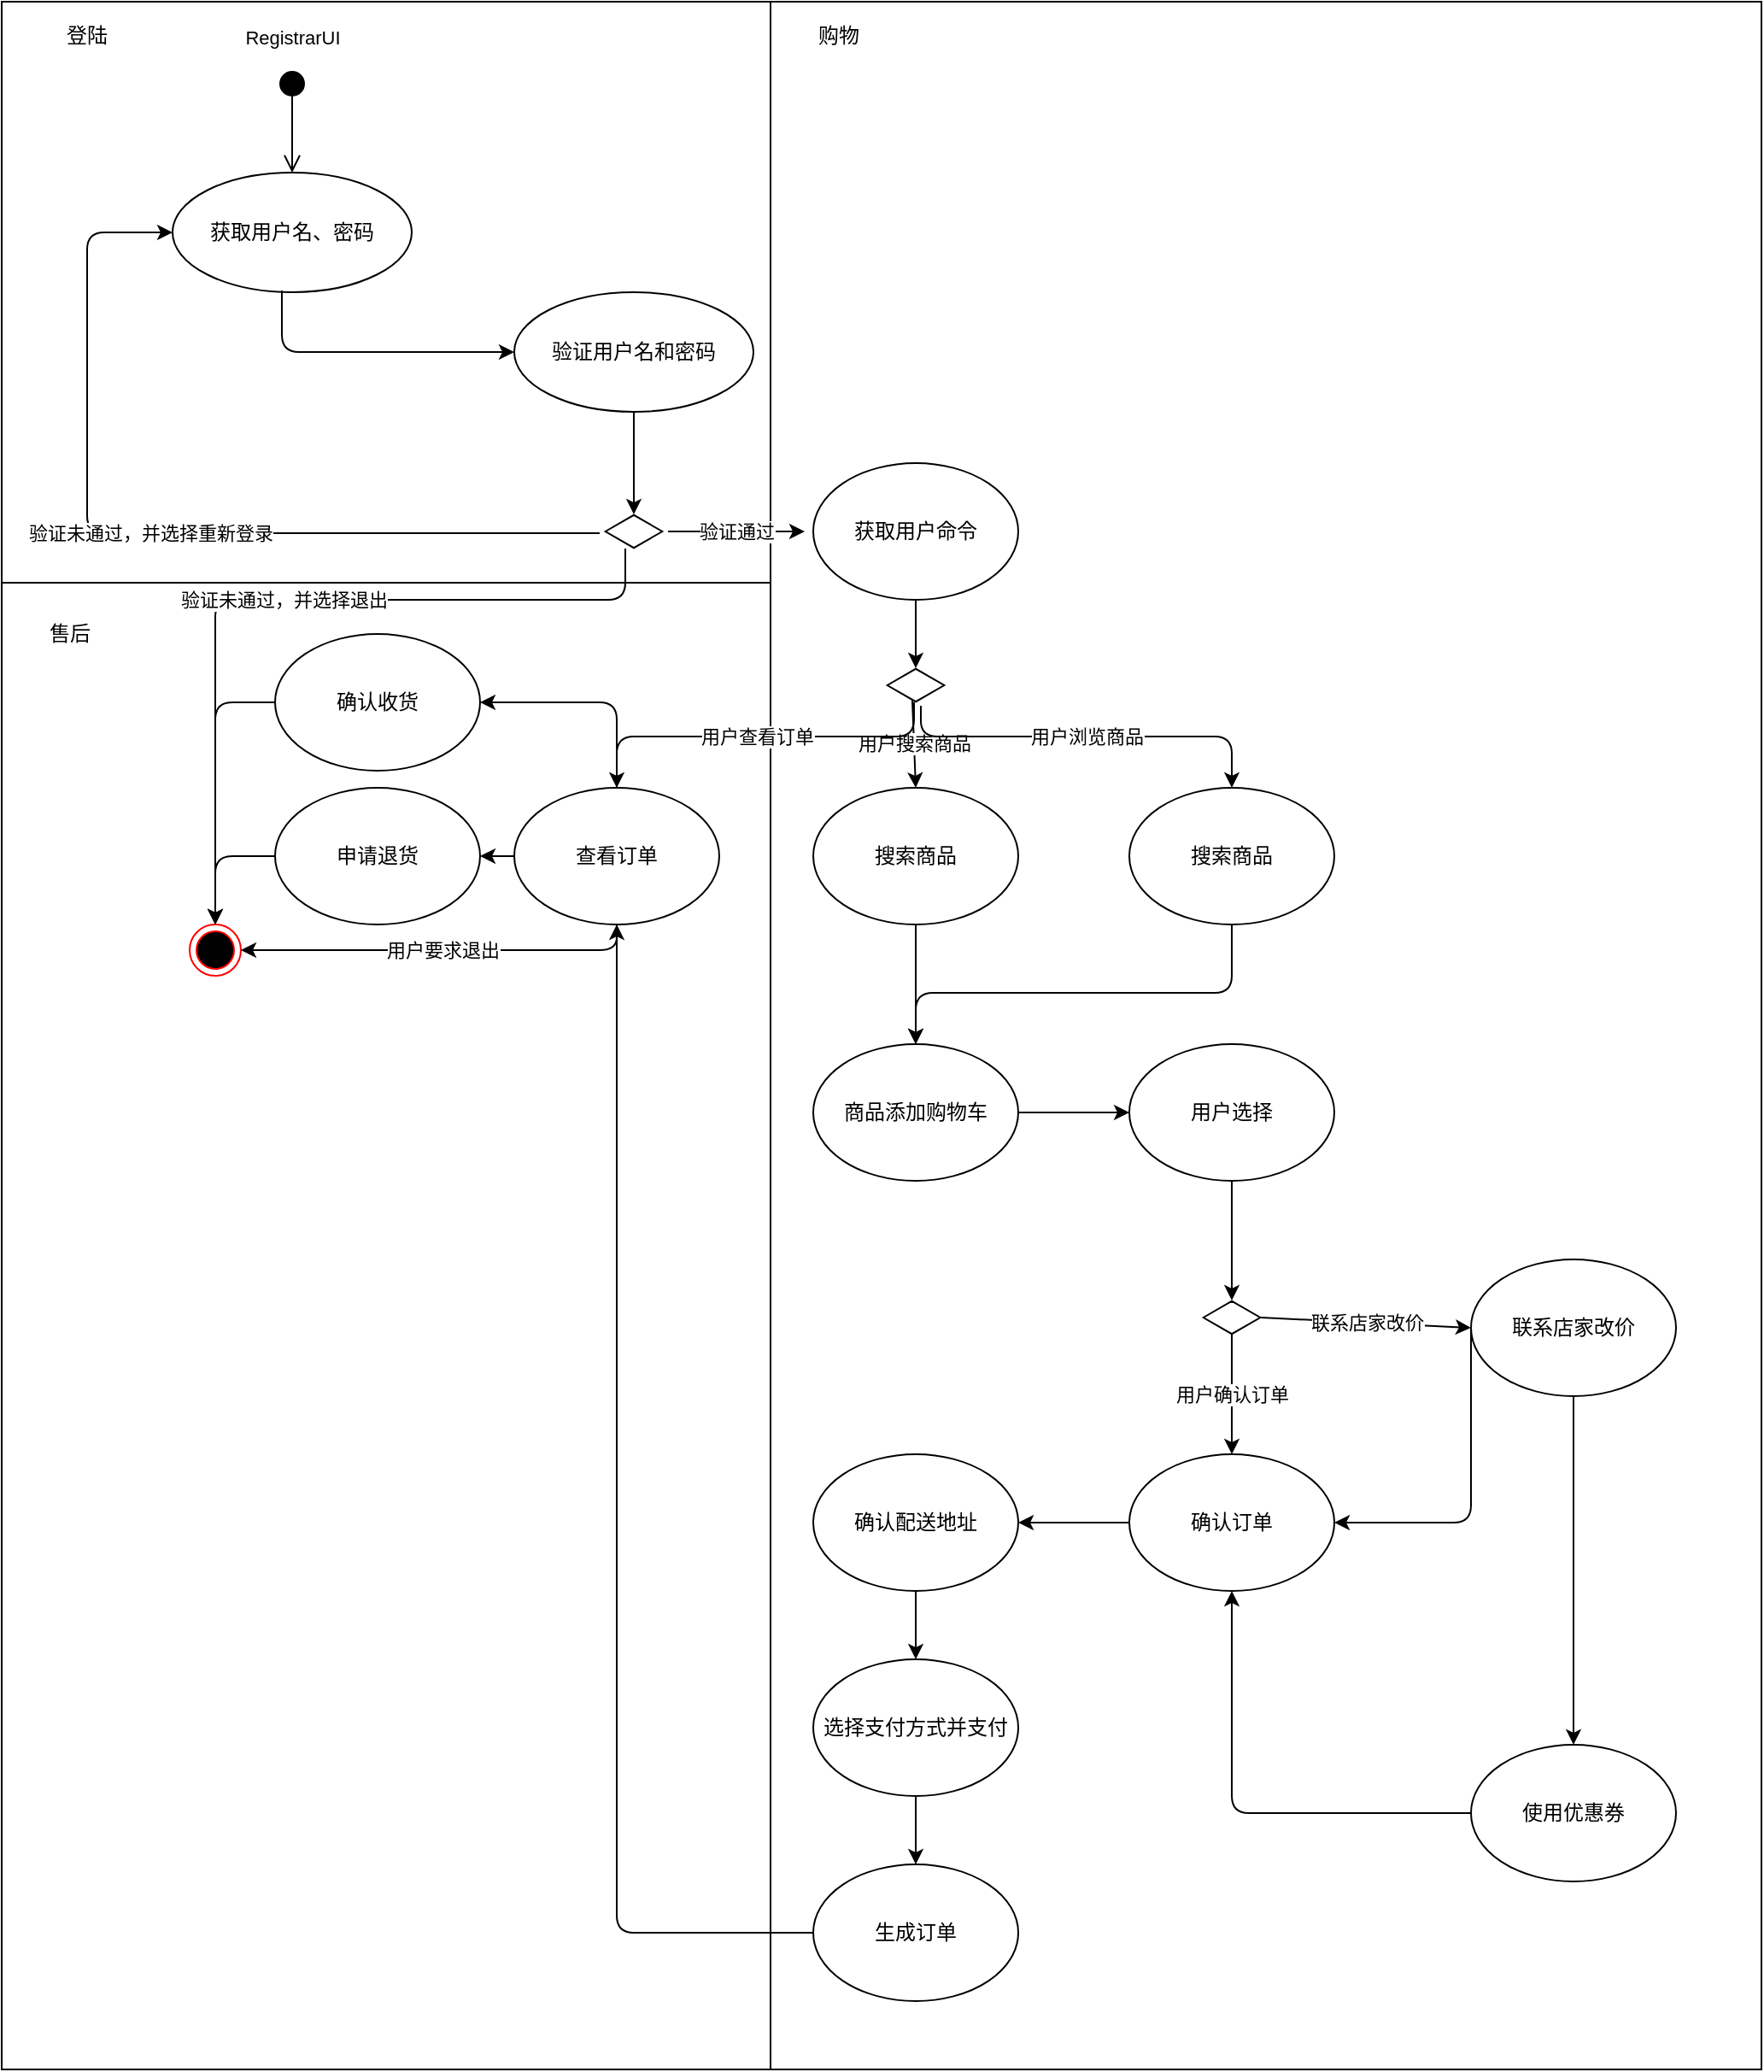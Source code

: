 <mxfile version="13.8.6" type="github">
  <diagram name="Page-1" id="e7e014a7-5840-1c2e-5031-d8a46d1fe8dd">
    <mxGraphModel dx="5087" dy="2310" grid="1" gridSize="10" guides="1" tooltips="1" connect="1" arrows="1" fold="1" page="1" pageScale="1" pageWidth="1169" pageHeight="826" background="#ffffff" math="0" shadow="0">
      <root>
        <mxCell id="0" />
        <mxCell id="1" parent="0" />
        <mxCell id="E5uMsi-fBIesrhfRpivS-3" value="" style="rounded=0;whiteSpace=wrap;html=1;fontStyle=1" vertex="1" parent="1">
          <mxGeometry x="50" y="350" width="450" height="870" as="geometry" />
        </mxCell>
        <mxCell id="E5uMsi-fBIesrhfRpivS-2" value="" style="rounded=0;whiteSpace=wrap;html=1;fontStyle=1" vertex="1" parent="1">
          <mxGeometry x="500" y="10" width="580" height="1210" as="geometry" />
        </mxCell>
        <mxCell id="E5uMsi-fBIesrhfRpivS-1" value="" style="rounded=0;whiteSpace=wrap;html=1;fontStyle=1" vertex="1" parent="1">
          <mxGeometry x="50" y="10" width="450" height="340" as="geometry" />
        </mxCell>
        <mxCell id="HGyzchCO2jw8irIRbuGs-41" value="RegistrarUI" style="html=1;verticalAlign=bottom;startArrow=circle;startFill=1;endArrow=open;startSize=6;endSize=8;entryX=0.5;entryY=0;entryDx=0;entryDy=0;" parent="1" target="HGyzchCO2jw8irIRbuGs-42" edge="1">
          <mxGeometry x="-1" y="-10" width="80" relative="1" as="geometry">
            <mxPoint x="220" y="50" as="sourcePoint" />
            <mxPoint x="220" y="130" as="targetPoint" />
            <mxPoint x="10" y="-10" as="offset" />
          </mxGeometry>
        </mxCell>
        <mxCell id="HGyzchCO2jw8irIRbuGs-42" value="获取用户名、密码" style="ellipse;whiteSpace=wrap;html=1;" parent="1" vertex="1">
          <mxGeometry x="150" y="110" width="140" height="70" as="geometry" />
        </mxCell>
        <mxCell id="HGyzchCO2jw8irIRbuGs-48" value="验证用户名和密码" style="ellipse;whiteSpace=wrap;html=1;" parent="1" vertex="1">
          <mxGeometry x="350" y="180" width="140" height="70" as="geometry" />
        </mxCell>
        <mxCell id="HGyzchCO2jw8irIRbuGs-49" value="" style="endArrow=classic;html=1;exitX=0.457;exitY=0.986;exitDx=0;exitDy=0;exitPerimeter=0;entryX=0;entryY=0.5;entryDx=0;entryDy=0;" parent="1" source="HGyzchCO2jw8irIRbuGs-42" target="HGyzchCO2jw8irIRbuGs-48" edge="1">
          <mxGeometry width="50" height="50" relative="1" as="geometry">
            <mxPoint x="240" y="250" as="sourcePoint" />
            <mxPoint x="290" y="200" as="targetPoint" />
            <Array as="points">
              <mxPoint x="214" y="215" />
            </Array>
          </mxGeometry>
        </mxCell>
        <mxCell id="HGyzchCO2jw8irIRbuGs-50" value="" style="html=1;whiteSpace=wrap;aspect=fixed;shape=isoRectangle;" parent="1" vertex="1">
          <mxGeometry x="403.33" y="310" width="33.33" height="20" as="geometry" />
        </mxCell>
        <mxCell id="HGyzchCO2jw8irIRbuGs-51" value="" style="endArrow=classic;html=1;exitX=0.5;exitY=1;exitDx=0;exitDy=0;entryX=0.5;entryY=0;entryDx=0;entryDy=0;entryPerimeter=0;" parent="1" source="HGyzchCO2jw8irIRbuGs-48" target="HGyzchCO2jw8irIRbuGs-50" edge="1">
          <mxGeometry width="50" height="50" relative="1" as="geometry">
            <mxPoint x="350" y="340" as="sourcePoint" />
            <mxPoint x="400" y="290" as="targetPoint" />
          </mxGeometry>
        </mxCell>
        <mxCell id="HGyzchCO2jw8irIRbuGs-52" value="验证未通过，并选择重新登录" style="endArrow=classic;html=1;entryX=0;entryY=0.5;entryDx=0;entryDy=0;" parent="1" target="HGyzchCO2jw8irIRbuGs-42" edge="1">
          <mxGeometry width="50" height="50" relative="1" as="geometry">
            <mxPoint x="400" y="321" as="sourcePoint" />
            <mxPoint x="300" y="300" as="targetPoint" />
            <Array as="points">
              <mxPoint x="100" y="321" />
              <mxPoint x="100" y="145" />
            </Array>
          </mxGeometry>
        </mxCell>
        <mxCell id="HGyzchCO2jw8irIRbuGs-53" value="" style="ellipse;html=1;shape=endState;fillColor=#000000;strokeColor=#ff0000;" parent="1" vertex="1">
          <mxGeometry x="160" y="550" width="30" height="30" as="geometry" />
        </mxCell>
        <mxCell id="HGyzchCO2jw8irIRbuGs-55" value="验证未通过，并选择退出" style="endArrow=classic;html=1;entryX=0.5;entryY=0;entryDx=0;entryDy=0;" parent="1" target="HGyzchCO2jw8irIRbuGs-53" edge="1">
          <mxGeometry width="50" height="50" relative="1" as="geometry">
            <mxPoint x="415" y="330" as="sourcePoint" />
            <mxPoint x="150" y="450" as="targetPoint" />
            <Array as="points">
              <mxPoint x="415" y="360" />
              <mxPoint x="175" y="360" />
            </Array>
          </mxGeometry>
        </mxCell>
        <mxCell id="HGyzchCO2jw8irIRbuGs-56" value="验证通过" style="endArrow=classic;html=1;" parent="1" edge="1">
          <mxGeometry width="50" height="50" relative="1" as="geometry">
            <mxPoint x="440" y="320" as="sourcePoint" />
            <mxPoint x="520" y="320" as="targetPoint" />
          </mxGeometry>
        </mxCell>
        <mxCell id="HGyzchCO2jw8irIRbuGs-57" value="获取用户命令" style="ellipse;whiteSpace=wrap;html=1;" parent="1" vertex="1">
          <mxGeometry x="525" y="280" width="120" height="80" as="geometry" />
        </mxCell>
        <mxCell id="HGyzchCO2jw8irIRbuGs-59" value="" style="endArrow=classic;html=1;exitX=0.5;exitY=1;exitDx=0;exitDy=0;" parent="1" source="HGyzchCO2jw8irIRbuGs-57" edge="1">
          <mxGeometry width="50" height="50" relative="1" as="geometry">
            <mxPoint x="580" y="450" as="sourcePoint" />
            <mxPoint x="585" y="400" as="targetPoint" />
          </mxGeometry>
        </mxCell>
        <mxCell id="HGyzchCO2jw8irIRbuGs-61" value="" style="html=1;whiteSpace=wrap;aspect=fixed;shape=isoRectangle;" parent="1" vertex="1">
          <mxGeometry x="568.34" y="400" width="33.33" height="20" as="geometry" />
        </mxCell>
        <mxCell id="HGyzchCO2jw8irIRbuGs-62" value="搜索商品" style="ellipse;whiteSpace=wrap;html=1;" parent="1" vertex="1">
          <mxGeometry x="710" y="470" width="120" height="80" as="geometry" />
        </mxCell>
        <mxCell id="HGyzchCO2jw8irIRbuGs-63" value="搜索商品" style="ellipse;whiteSpace=wrap;html=1;" parent="1" vertex="1">
          <mxGeometry x="525.01" y="470" width="120" height="80" as="geometry" />
        </mxCell>
        <mxCell id="HGyzchCO2jw8irIRbuGs-64" value="商品添加购物车" style="ellipse;whiteSpace=wrap;html=1;" parent="1" vertex="1">
          <mxGeometry x="525" y="620" width="120" height="80" as="geometry" />
        </mxCell>
        <mxCell id="HGyzchCO2jw8irIRbuGs-65" value="查看订单" style="ellipse;whiteSpace=wrap;html=1;" parent="1" vertex="1">
          <mxGeometry x="350" y="470" width="120" height="80" as="geometry" />
        </mxCell>
        <mxCell id="HGyzchCO2jw8irIRbuGs-66" value="用户要求退出" style="endArrow=classic;html=1;entryX=1;entryY=0.5;entryDx=0;entryDy=0;exitX=0.5;exitY=1;exitDx=0;exitDy=0;" parent="1" source="HGyzchCO2jw8irIRbuGs-65" target="HGyzchCO2jw8irIRbuGs-53" edge="1">
          <mxGeometry width="50" height="50" relative="1" as="geometry">
            <mxPoint x="260" y="620" as="sourcePoint" />
            <mxPoint x="310" y="570" as="targetPoint" />
            <Array as="points">
              <mxPoint x="410" y="565" />
            </Array>
          </mxGeometry>
        </mxCell>
        <mxCell id="HGyzchCO2jw8irIRbuGs-67" value="用户搜索商品" style="endArrow=classic;html=1;exitX=0.44;exitY=0.95;exitDx=0;exitDy=0;exitPerimeter=0;entryX=0.5;entryY=0;entryDx=0;entryDy=0;" parent="1" source="HGyzchCO2jw8irIRbuGs-61" target="HGyzchCO2jw8irIRbuGs-63" edge="1">
          <mxGeometry width="50" height="50" relative="1" as="geometry">
            <mxPoint x="500" y="420" as="sourcePoint" />
            <mxPoint x="583" y="430" as="targetPoint" />
          </mxGeometry>
        </mxCell>
        <mxCell id="HGyzchCO2jw8irIRbuGs-68" value="用户查看订单" style="endArrow=classic;html=1;entryX=0.5;entryY=0;entryDx=0;entryDy=0;exitX=0.47;exitY=1;exitDx=0;exitDy=0;exitPerimeter=0;" parent="1" source="HGyzchCO2jw8irIRbuGs-61" target="HGyzchCO2jw8irIRbuGs-65" edge="1">
          <mxGeometry width="50" height="50" relative="1" as="geometry">
            <mxPoint x="490" y="430" as="sourcePoint" />
            <mxPoint x="540" y="380" as="targetPoint" />
            <Array as="points">
              <mxPoint x="584" y="440" />
              <mxPoint x="410" y="440" />
            </Array>
          </mxGeometry>
        </mxCell>
        <mxCell id="HGyzchCO2jw8irIRbuGs-69" value="用户浏览商品" style="endArrow=classic;html=1;entryX=0.5;entryY=0;entryDx=0;entryDy=0;exitX=0.59;exitY=1.1;exitDx=0;exitDy=0;exitPerimeter=0;" parent="1" source="HGyzchCO2jw8irIRbuGs-61" target="HGyzchCO2jw8irIRbuGs-62" edge="1">
          <mxGeometry width="50" height="50" relative="1" as="geometry">
            <mxPoint x="580" y="420" as="sourcePoint" />
            <mxPoint x="760" y="390" as="targetPoint" />
            <Array as="points">
              <mxPoint x="588" y="440" />
              <mxPoint x="770" y="440" />
            </Array>
          </mxGeometry>
        </mxCell>
        <mxCell id="HGyzchCO2jw8irIRbuGs-70" value="" style="endArrow=classic;html=1;exitX=0.5;exitY=1;exitDx=0;exitDy=0;entryX=0.5;entryY=0;entryDx=0;entryDy=0;" parent="1" source="HGyzchCO2jw8irIRbuGs-63" target="HGyzchCO2jw8irIRbuGs-64" edge="1">
          <mxGeometry width="50" height="50" relative="1" as="geometry">
            <mxPoint x="560" y="610" as="sourcePoint" />
            <mxPoint x="610" y="560" as="targetPoint" />
          </mxGeometry>
        </mxCell>
        <mxCell id="HGyzchCO2jw8irIRbuGs-71" value="" style="endArrow=classic;html=1;exitX=0.5;exitY=1;exitDx=0;exitDy=0;entryX=0.5;entryY=0;entryDx=0;entryDy=0;" parent="1" source="HGyzchCO2jw8irIRbuGs-62" target="HGyzchCO2jw8irIRbuGs-64" edge="1">
          <mxGeometry width="50" height="50" relative="1" as="geometry">
            <mxPoint x="720" y="650" as="sourcePoint" />
            <mxPoint x="770" y="600" as="targetPoint" />
            <Array as="points">
              <mxPoint x="770" y="590" />
              <mxPoint x="585" y="590" />
            </Array>
          </mxGeometry>
        </mxCell>
        <mxCell id="HGyzchCO2jw8irIRbuGs-72" value="确认订单" style="ellipse;whiteSpace=wrap;html=1;" parent="1" vertex="1">
          <mxGeometry x="710.01" y="860" width="120" height="80" as="geometry" />
        </mxCell>
        <mxCell id="HGyzchCO2jw8irIRbuGs-73" value="选择支付方式并支付" style="ellipse;whiteSpace=wrap;html=1;" parent="1" vertex="1">
          <mxGeometry x="525.01" y="980" width="120" height="80" as="geometry" />
        </mxCell>
        <mxCell id="HGyzchCO2jw8irIRbuGs-74" value="生成订单" style="ellipse;whiteSpace=wrap;html=1;" parent="1" vertex="1">
          <mxGeometry x="525.01" y="1100" width="120" height="80" as="geometry" />
        </mxCell>
        <mxCell id="HGyzchCO2jw8irIRbuGs-75" value="" style="endArrow=classic;html=1;exitX=0.5;exitY=1;exitDx=0;exitDy=0;" parent="1" source="HGyzchCO2jw8irIRbuGs-81" target="HGyzchCO2jw8irIRbuGs-83" edge="1">
          <mxGeometry width="50" height="50" relative="1" as="geometry">
            <mxPoint x="390" y="720" as="sourcePoint" />
            <mxPoint x="585" y="738" as="targetPoint" />
          </mxGeometry>
        </mxCell>
        <mxCell id="HGyzchCO2jw8irIRbuGs-76" value="" style="endArrow=classic;html=1;exitX=0;exitY=0.5;exitDx=0;exitDy=0;entryX=1;entryY=0.5;entryDx=0;entryDy=0;" parent="1" source="HGyzchCO2jw8irIRbuGs-72" target="HGyzchCO2jw8irIRbuGs-79" edge="1">
          <mxGeometry width="50" height="50" relative="1" as="geometry">
            <mxPoint x="595" y="710" as="sourcePoint" />
            <mxPoint x="620" y="890" as="targetPoint" />
          </mxGeometry>
        </mxCell>
        <mxCell id="HGyzchCO2jw8irIRbuGs-77" value="" style="endArrow=classic;html=1;exitX=0.5;exitY=1;exitDx=0;exitDy=0;entryX=0.5;entryY=0;entryDx=0;entryDy=0;" parent="1" source="HGyzchCO2jw8irIRbuGs-73" target="HGyzchCO2jw8irIRbuGs-74" edge="1">
          <mxGeometry width="50" height="50" relative="1" as="geometry">
            <mxPoint x="905" y="1100" as="sourcePoint" />
            <mxPoint x="905.01" y="1130" as="targetPoint" />
          </mxGeometry>
        </mxCell>
        <mxCell id="HGyzchCO2jw8irIRbuGs-78" value="" style="endArrow=classic;html=1;exitX=0;exitY=0.5;exitDx=0;exitDy=0;entryX=0.5;entryY=1;entryDx=0;entryDy=0;" parent="1" source="HGyzchCO2jw8irIRbuGs-74" target="HGyzchCO2jw8irIRbuGs-65" edge="1">
          <mxGeometry width="50" height="50" relative="1" as="geometry">
            <mxPoint x="390" y="740" as="sourcePoint" />
            <mxPoint x="440" y="690" as="targetPoint" />
            <Array as="points">
              <mxPoint x="410" y="1140" />
              <mxPoint x="410" y="770" />
              <mxPoint x="410" y="670" />
            </Array>
          </mxGeometry>
        </mxCell>
        <mxCell id="HGyzchCO2jw8irIRbuGs-79" value="确认配送地址" style="ellipse;whiteSpace=wrap;html=1;" parent="1" vertex="1">
          <mxGeometry x="525.01" y="860" width="120" height="80" as="geometry" />
        </mxCell>
        <mxCell id="HGyzchCO2jw8irIRbuGs-80" value="" style="endArrow=classic;html=1;entryX=0.5;entryY=0;entryDx=0;entryDy=0;exitX=0.5;exitY=1;exitDx=0;exitDy=0;" parent="1" source="HGyzchCO2jw8irIRbuGs-79" target="HGyzchCO2jw8irIRbuGs-73" edge="1">
          <mxGeometry width="50" height="50" relative="1" as="geometry">
            <mxPoint x="485.01" y="870" as="sourcePoint" />
            <mxPoint x="535.01" y="820" as="targetPoint" />
          </mxGeometry>
        </mxCell>
        <mxCell id="HGyzchCO2jw8irIRbuGs-81" value="用户选择" style="ellipse;whiteSpace=wrap;html=1;" parent="1" vertex="1">
          <mxGeometry x="710" y="620" width="120" height="80" as="geometry" />
        </mxCell>
        <mxCell id="HGyzchCO2jw8irIRbuGs-83" value="" style="html=1;whiteSpace=wrap;aspect=fixed;shape=isoRectangle;" parent="1" vertex="1">
          <mxGeometry x="753.34" y="770" width="33.33" height="20" as="geometry" />
        </mxCell>
        <mxCell id="HGyzchCO2jw8irIRbuGs-84" value="" style="endArrow=classic;html=1;exitX=1;exitY=0.5;exitDx=0;exitDy=0;entryX=0;entryY=0.5;entryDx=0;entryDy=0;" parent="1" source="HGyzchCO2jw8irIRbuGs-64" target="HGyzchCO2jw8irIRbuGs-81" edge="1">
          <mxGeometry width="50" height="50" relative="1" as="geometry">
            <mxPoint x="535" y="790" as="sourcePoint" />
            <mxPoint x="500" y="790" as="targetPoint" />
          </mxGeometry>
        </mxCell>
        <mxCell id="HGyzchCO2jw8irIRbuGs-85" value="用户确认订单" style="endArrow=classic;html=1;entryX=0.5;entryY=0;entryDx=0;entryDy=0;" parent="1" source="HGyzchCO2jw8irIRbuGs-83" target="HGyzchCO2jw8irIRbuGs-72" edge="1">
          <mxGeometry width="50" height="50" relative="1" as="geometry">
            <mxPoint x="545" y="800" as="sourcePoint" />
            <mxPoint x="510" y="800" as="targetPoint" />
          </mxGeometry>
        </mxCell>
        <mxCell id="HGyzchCO2jw8irIRbuGs-86" value="联系店家改价" style="ellipse;whiteSpace=wrap;html=1;" parent="1" vertex="1">
          <mxGeometry x="910" y="746" width="120" height="80" as="geometry" />
        </mxCell>
        <mxCell id="HGyzchCO2jw8irIRbuGs-87" value="联系店家改价" style="endArrow=classic;html=1;entryX=0;entryY=0.5;entryDx=0;entryDy=0;exitX=1.014;exitY=0.5;exitDx=0;exitDy=0;exitPerimeter=0;" parent="1" target="HGyzchCO2jw8irIRbuGs-86" edge="1" source="HGyzchCO2jw8irIRbuGs-83">
          <mxGeometry width="50" height="50" relative="1" as="geometry">
            <mxPoint x="770" y="791" as="sourcePoint" />
            <mxPoint x="810" y="820" as="targetPoint" />
          </mxGeometry>
        </mxCell>
        <mxCell id="HGyzchCO2jw8irIRbuGs-88" value="" style="endArrow=classic;html=1;exitX=0;exitY=0.5;exitDx=0;exitDy=0;entryX=1;entryY=0.5;entryDx=0;entryDy=0;" parent="1" source="HGyzchCO2jw8irIRbuGs-86" target="HGyzchCO2jw8irIRbuGs-72" edge="1">
          <mxGeometry width="50" height="50" relative="1" as="geometry">
            <mxPoint x="530" y="940" as="sourcePoint" />
            <mxPoint x="580" y="890" as="targetPoint" />
            <Array as="points">
              <mxPoint x="910" y="900" />
            </Array>
          </mxGeometry>
        </mxCell>
        <mxCell id="HGyzchCO2jw8irIRbuGs-89" value="使用优惠券" style="ellipse;whiteSpace=wrap;html=1;" parent="1" vertex="1">
          <mxGeometry x="910" y="1030" width="120" height="80" as="geometry" />
        </mxCell>
        <mxCell id="HGyzchCO2jw8irIRbuGs-91" value="" style="endArrow=classic;html=1;exitX=0.5;exitY=1;exitDx=0;exitDy=0;entryX=0.5;entryY=0;entryDx=0;entryDy=0;" parent="1" source="HGyzchCO2jw8irIRbuGs-86" target="HGyzchCO2jw8irIRbuGs-89" edge="1">
          <mxGeometry width="50" height="50" relative="1" as="geometry">
            <mxPoint x="790" y="1030" as="sourcePoint" />
            <mxPoint x="840" y="980" as="targetPoint" />
            <Array as="points" />
          </mxGeometry>
        </mxCell>
        <mxCell id="HGyzchCO2jw8irIRbuGs-92" value="" style="endArrow=classic;html=1;entryX=0.5;entryY=1;entryDx=0;entryDy=0;exitX=0;exitY=0.5;exitDx=0;exitDy=0;" parent="1" source="HGyzchCO2jw8irIRbuGs-89" target="HGyzchCO2jw8irIRbuGs-72" edge="1">
          <mxGeometry width="50" height="50" relative="1" as="geometry">
            <mxPoint x="440" y="960" as="sourcePoint" />
            <mxPoint x="490" y="910" as="targetPoint" />
            <Array as="points">
              <mxPoint x="770" y="1070" />
            </Array>
          </mxGeometry>
        </mxCell>
        <mxCell id="HGyzchCO2jw8irIRbuGs-93" value="确认收货" style="ellipse;whiteSpace=wrap;html=1;" parent="1" vertex="1">
          <mxGeometry x="210" y="380" width="120" height="80" as="geometry" />
        </mxCell>
        <mxCell id="HGyzchCO2jw8irIRbuGs-94" value="申请退货" style="ellipse;whiteSpace=wrap;html=1;" parent="1" vertex="1">
          <mxGeometry x="210" y="470" width="120" height="80" as="geometry" />
        </mxCell>
        <mxCell id="HGyzchCO2jw8irIRbuGs-95" value="" style="endArrow=classic;html=1;entryX=1;entryY=0.5;entryDx=0;entryDy=0;exitX=0;exitY=0.5;exitDx=0;exitDy=0;" parent="1" source="HGyzchCO2jw8irIRbuGs-65" target="HGyzchCO2jw8irIRbuGs-94" edge="1">
          <mxGeometry width="50" height="50" relative="1" as="geometry">
            <mxPoint x="340" y="540" as="sourcePoint" />
            <mxPoint x="390" y="490" as="targetPoint" />
          </mxGeometry>
        </mxCell>
        <mxCell id="HGyzchCO2jw8irIRbuGs-96" value="" style="endArrow=classic;html=1;entryX=1;entryY=0.5;entryDx=0;entryDy=0;" parent="1" target="HGyzchCO2jw8irIRbuGs-93" edge="1">
          <mxGeometry width="50" height="50" relative="1" as="geometry">
            <mxPoint x="410" y="470" as="sourcePoint" />
            <mxPoint x="430" y="400" as="targetPoint" />
            <Array as="points">
              <mxPoint x="410" y="420" />
            </Array>
          </mxGeometry>
        </mxCell>
        <mxCell id="HGyzchCO2jw8irIRbuGs-97" value="" style="endArrow=classic;html=1;entryX=0.5;entryY=0;entryDx=0;entryDy=0;exitX=0;exitY=0.5;exitDx=0;exitDy=0;" parent="1" source="HGyzchCO2jw8irIRbuGs-94" target="HGyzchCO2jw8irIRbuGs-53" edge="1">
          <mxGeometry width="50" height="50" relative="1" as="geometry">
            <mxPoint x="80" y="510" as="sourcePoint" />
            <mxPoint x="130" y="460" as="targetPoint" />
            <Array as="points">
              <mxPoint x="175" y="510" />
            </Array>
          </mxGeometry>
        </mxCell>
        <mxCell id="HGyzchCO2jw8irIRbuGs-98" value="" style="endArrow=classic;html=1;entryX=0.5;entryY=0;entryDx=0;entryDy=0;exitX=0;exitY=0.5;exitDx=0;exitDy=0;" parent="1" source="HGyzchCO2jw8irIRbuGs-93" target="HGyzchCO2jw8irIRbuGs-53" edge="1">
          <mxGeometry width="50" height="50" relative="1" as="geometry">
            <mxPoint x="90" y="530" as="sourcePoint" />
            <mxPoint x="140" y="480" as="targetPoint" />
            <Array as="points">
              <mxPoint x="175" y="420" />
            </Array>
          </mxGeometry>
        </mxCell>
        <mxCell id="E5uMsi-fBIesrhfRpivS-4" value="登陆" style="text;html=1;strokeColor=none;fillColor=none;align=center;verticalAlign=middle;whiteSpace=wrap;rounded=0;" vertex="1" parent="1">
          <mxGeometry x="80" y="20" width="40" height="20" as="geometry" />
        </mxCell>
        <mxCell id="E5uMsi-fBIesrhfRpivS-5" value="购物" style="text;html=1;strokeColor=none;fillColor=none;align=center;verticalAlign=middle;whiteSpace=wrap;rounded=0;" vertex="1" parent="1">
          <mxGeometry x="520" y="20" width="40" height="20" as="geometry" />
        </mxCell>
        <mxCell id="E5uMsi-fBIesrhfRpivS-6" value="售后" style="text;html=1;strokeColor=none;fillColor=none;align=center;verticalAlign=middle;whiteSpace=wrap;rounded=0;" vertex="1" parent="1">
          <mxGeometry x="70" y="370" width="40" height="20" as="geometry" />
        </mxCell>
      </root>
    </mxGraphModel>
  </diagram>
</mxfile>
